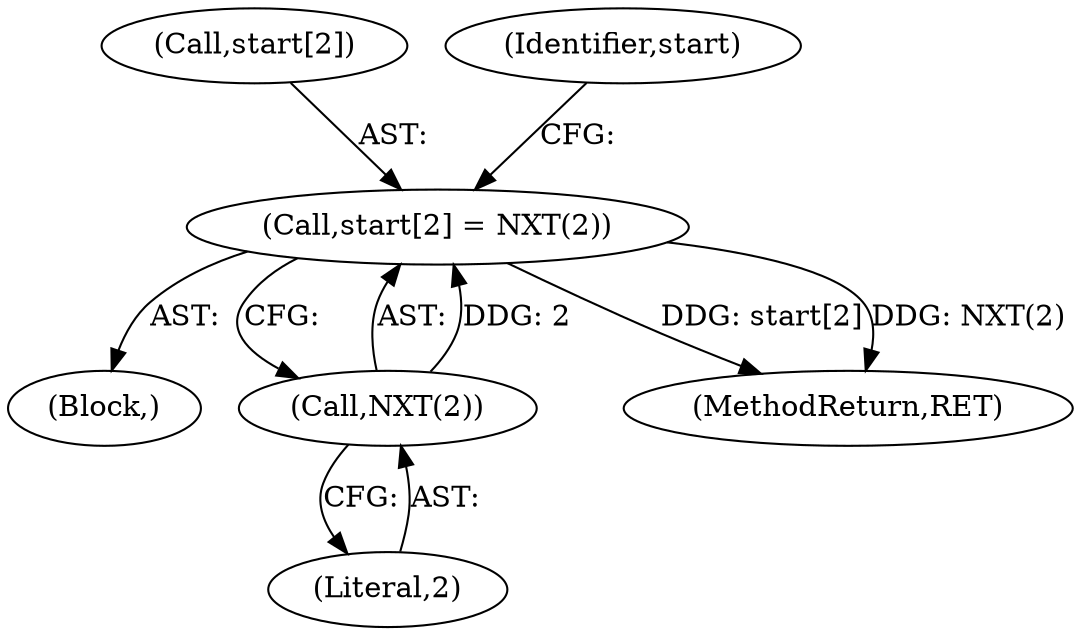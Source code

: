 digraph "0_Chrome_d0947db40187f4708c58e64cbd6013faf9eddeed_12@array" {
"1000194" [label="(Call,start[2] = NXT(2))"];
"1000198" [label="(Call,NXT(2))"];
"1000195" [label="(Call,start[2])"];
"1000194" [label="(Call,start[2] = NXT(2))"];
"1000182" [label="(Block,)"];
"1000572" [label="(MethodReturn,RET)"];
"1000198" [label="(Call,NXT(2))"];
"1000202" [label="(Identifier,start)"];
"1000199" [label="(Literal,2)"];
"1000194" -> "1000182"  [label="AST: "];
"1000194" -> "1000198"  [label="CFG: "];
"1000195" -> "1000194"  [label="AST: "];
"1000198" -> "1000194"  [label="AST: "];
"1000202" -> "1000194"  [label="CFG: "];
"1000194" -> "1000572"  [label="DDG: start[2]"];
"1000194" -> "1000572"  [label="DDG: NXT(2)"];
"1000198" -> "1000194"  [label="DDG: 2"];
"1000198" -> "1000199"  [label="CFG: "];
"1000199" -> "1000198"  [label="AST: "];
}
